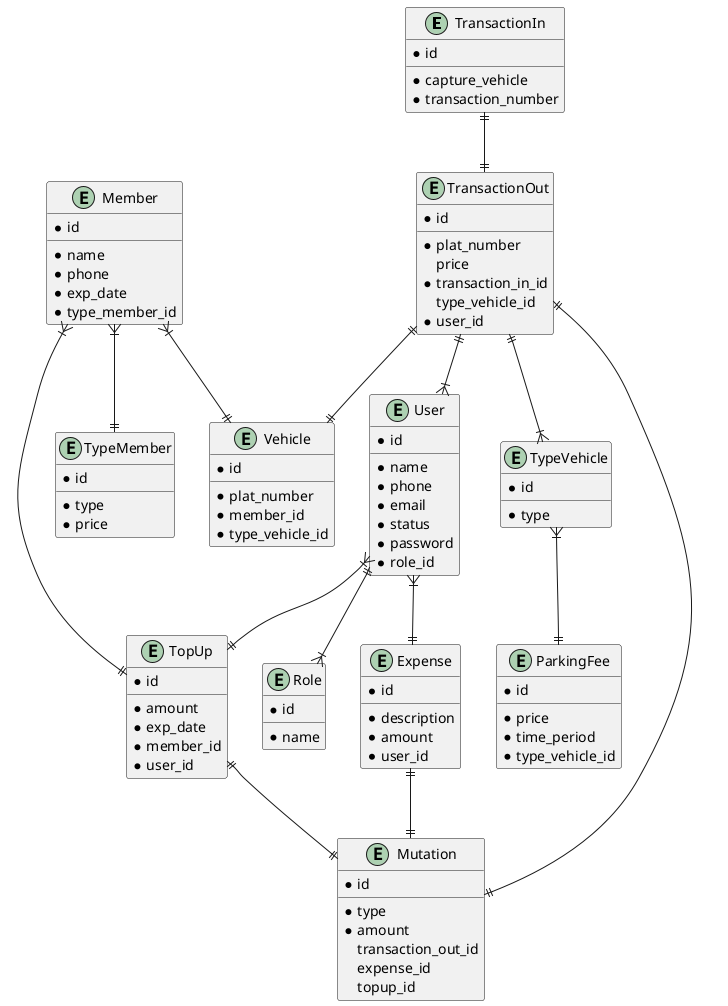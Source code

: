 @startuml Database

entity TransactionIn {
  * id
  __
  * capture_vehicle
  * transaction_number
}

entity TransactionOut {
  * id
  __
  * plat_number
  price
  * transaction_in_id
  type_vehicle_id
  * user_id
}

entity User {
  * id
  __
  * name
  * phone
  * email
  * status
  * password
  * role_id
}

entity Role {
  * id
  __
  * name
}

entity TypeVehicle {
  * id
  __
  * type
}

entity ParkingFee {
  * id
  __
  * price
  * time_period
  * type_vehicle_id
}

entity Member {
  * id
  __
  * name
  * phone
  * exp_date
  * type_member_id
}

entity Vehicle {
  * id
  __
  * plat_number
  * member_id
  * type_vehicle_id
}


entity TypeMember {
  * id
  __
  * type
  * price
}

entity TopUp {
  * id
  __
  * amount
  * exp_date
  * member_id
  * user_id
}

entity Expense {
  * id
  __
  * description
  * amount
  * user_id
}

entity Mutation {
  * id
  __
  * type
  * amount
  transaction_out_id
  expense_id
  topup_id
}

TransactionIn ||--|| TransactionOut
TransactionOut ||--|| Mutation
TransactionOut ||--|| Vehicle
TransactionOut ||--|{ TypeVehicle
TransactionOut ||--|{ User
TypeVehicle }|--|| ParkingFee
Expense ||--|| Mutation
TopUp ||--|| Mutation
User ||--|{ Role
User }|--|| TopUp
User }|--|| Expense
Member }|--|| TopUp
Member }|--|| TypeMember
Member }|--|| Vehicle